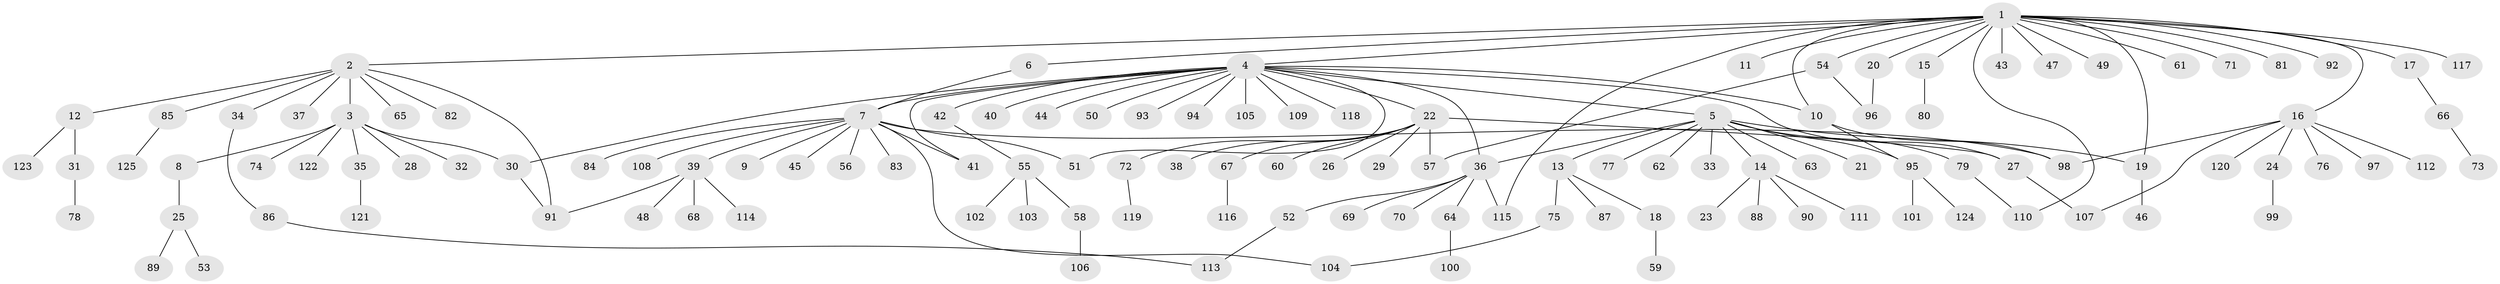 // coarse degree distribution, {21: 0.010526315789473684, 8: 0.021052631578947368, 7: 0.031578947368421054, 18: 0.010526315789473684, 11: 0.010526315789473684, 2: 0.16842105263157894, 12: 0.010526315789473684, 1: 0.631578947368421, 5: 0.010526315789473684, 3: 0.042105263157894736, 4: 0.05263157894736842}
// Generated by graph-tools (version 1.1) at 2025/41/03/06/25 10:41:48]
// undirected, 125 vertices, 144 edges
graph export_dot {
graph [start="1"]
  node [color=gray90,style=filled];
  1;
  2;
  3;
  4;
  5;
  6;
  7;
  8;
  9;
  10;
  11;
  12;
  13;
  14;
  15;
  16;
  17;
  18;
  19;
  20;
  21;
  22;
  23;
  24;
  25;
  26;
  27;
  28;
  29;
  30;
  31;
  32;
  33;
  34;
  35;
  36;
  37;
  38;
  39;
  40;
  41;
  42;
  43;
  44;
  45;
  46;
  47;
  48;
  49;
  50;
  51;
  52;
  53;
  54;
  55;
  56;
  57;
  58;
  59;
  60;
  61;
  62;
  63;
  64;
  65;
  66;
  67;
  68;
  69;
  70;
  71;
  72;
  73;
  74;
  75;
  76;
  77;
  78;
  79;
  80;
  81;
  82;
  83;
  84;
  85;
  86;
  87;
  88;
  89;
  90;
  91;
  92;
  93;
  94;
  95;
  96;
  97;
  98;
  99;
  100;
  101;
  102;
  103;
  104;
  105;
  106;
  107;
  108;
  109;
  110;
  111;
  112;
  113;
  114;
  115;
  116;
  117;
  118;
  119;
  120;
  121;
  122;
  123;
  124;
  125;
  1 -- 2;
  1 -- 4;
  1 -- 6;
  1 -- 10;
  1 -- 11;
  1 -- 15;
  1 -- 16;
  1 -- 17;
  1 -- 19;
  1 -- 20;
  1 -- 43;
  1 -- 47;
  1 -- 49;
  1 -- 54;
  1 -- 61;
  1 -- 71;
  1 -- 81;
  1 -- 92;
  1 -- 110;
  1 -- 115;
  1 -- 117;
  2 -- 3;
  2 -- 12;
  2 -- 34;
  2 -- 37;
  2 -- 65;
  2 -- 82;
  2 -- 85;
  2 -- 91;
  3 -- 8;
  3 -- 28;
  3 -- 30;
  3 -- 32;
  3 -- 35;
  3 -- 74;
  3 -- 122;
  4 -- 5;
  4 -- 7;
  4 -- 10;
  4 -- 22;
  4 -- 27;
  4 -- 30;
  4 -- 36;
  4 -- 40;
  4 -- 41;
  4 -- 42;
  4 -- 44;
  4 -- 50;
  4 -- 51;
  4 -- 93;
  4 -- 94;
  4 -- 105;
  4 -- 109;
  4 -- 118;
  5 -- 13;
  5 -- 14;
  5 -- 19;
  5 -- 21;
  5 -- 33;
  5 -- 36;
  5 -- 62;
  5 -- 63;
  5 -- 77;
  5 -- 79;
  5 -- 95;
  6 -- 7;
  7 -- 9;
  7 -- 39;
  7 -- 41;
  7 -- 45;
  7 -- 51;
  7 -- 56;
  7 -- 83;
  7 -- 84;
  7 -- 98;
  7 -- 104;
  7 -- 108;
  8 -- 25;
  10 -- 95;
  10 -- 98;
  12 -- 31;
  12 -- 123;
  13 -- 18;
  13 -- 75;
  13 -- 87;
  14 -- 23;
  14 -- 88;
  14 -- 90;
  14 -- 111;
  15 -- 80;
  16 -- 24;
  16 -- 76;
  16 -- 97;
  16 -- 98;
  16 -- 107;
  16 -- 112;
  16 -- 120;
  17 -- 66;
  18 -- 59;
  19 -- 46;
  20 -- 96;
  22 -- 26;
  22 -- 27;
  22 -- 29;
  22 -- 38;
  22 -- 57;
  22 -- 60;
  22 -- 67;
  22 -- 72;
  24 -- 99;
  25 -- 53;
  25 -- 89;
  27 -- 107;
  30 -- 91;
  31 -- 78;
  34 -- 86;
  35 -- 121;
  36 -- 52;
  36 -- 64;
  36 -- 69;
  36 -- 70;
  36 -- 115;
  39 -- 48;
  39 -- 68;
  39 -- 91;
  39 -- 114;
  42 -- 55;
  52 -- 113;
  54 -- 57;
  54 -- 96;
  55 -- 58;
  55 -- 102;
  55 -- 103;
  58 -- 106;
  64 -- 100;
  66 -- 73;
  67 -- 116;
  72 -- 119;
  75 -- 104;
  79 -- 110;
  85 -- 125;
  86 -- 113;
  95 -- 101;
  95 -- 124;
}
